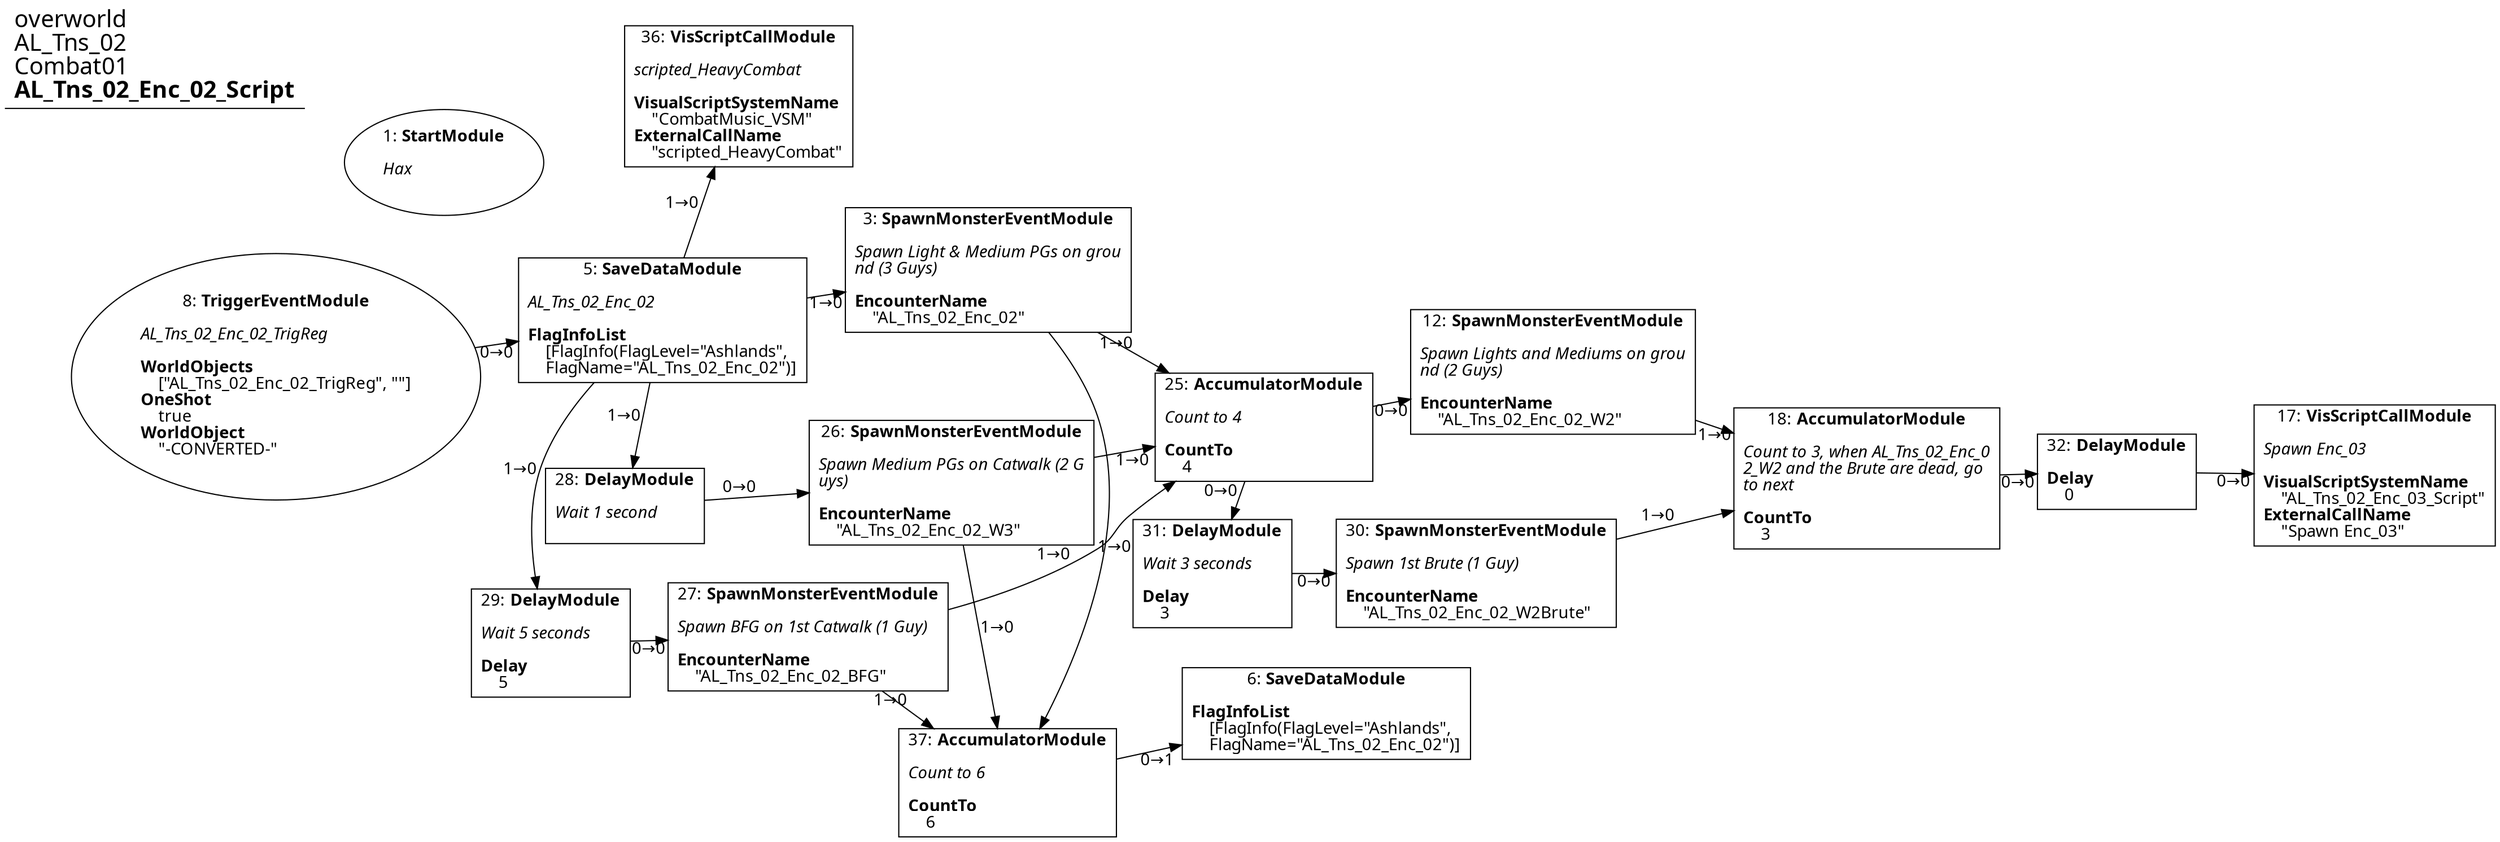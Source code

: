 digraph {
    layout = fdp;
    overlap = prism;
    sep = "+16";
    splines = spline;

    node [ shape = box ];

    graph [ fontname = "Segoe UI" ];
    node [ fontname = "Segoe UI" ];
    edge [ fontname = "Segoe UI" ];

    1 [ label = <1: <b>StartModule</b><br/><br/><i>Hax<br align="left"/></i><br align="left"/>> ];
    1 [ shape = oval ]
    1 [ pos = "-0.034,-0.41300002!" ];

    3 [ label = <3: <b>SpawnMonsterEventModule</b><br/><br/><i>Spawn Light &amp; Medium PGs on grou<br align="left"/>nd (3 Guys)<br align="left"/></i><br align="left"/><b>EncounterName</b><br align="left"/>    &quot;AL_Tns_02_Enc_02&quot;<br align="left"/>> ];
    3 [ pos = "0.78700006,-0.528!" ];
    3 -> 25 [ label = "1→0" ];
    3 -> 37 [ label = "1→0" ];

    5 [ label = <5: <b>SaveDataModule</b><br/><br/><i>AL_Tns_02_Enc_02<br align="left"/></i><br align="left"/><b>FlagInfoList</b><br align="left"/>    [FlagInfo(FlagLevel=&quot;Ashlands&quot;, <br align="left"/>    FlagName=&quot;AL_Tns_02_Enc_02&quot;)]<br align="left"/>> ];
    5 [ pos = "0.22500001,-0.52900004!" ];
    5 -> 3 [ label = "1→0" ];
    5 -> 28 [ label = "1→0" ];
    5 -> 29 [ label = "1→0" ];
    5 -> 36 [ label = "1→0" ];

    6 [ label = <6: <b>SaveDataModule</b><br/><br/><b>FlagInfoList</b><br align="left"/>    [FlagInfo(FlagLevel=&quot;Ashlands&quot;, <br align="left"/>    FlagName=&quot;AL_Tns_02_Enc_02&quot;)]<br align="left"/>> ];
    6 [ pos = "1.4100001,-1.286!" ];

    8 [ label = <8: <b>TriggerEventModule</b><br/><br/><i>AL_Tns_02_Enc_02_TrigReg<br align="left"/></i><br align="left"/><b>WorldObjects</b><br align="left"/>    [&quot;AL_Tns_02_Enc_02_TrigReg&quot;, &quot;&quot;]<br align="left"/><b>OneShot</b><br align="left"/>    true<br align="left"/><b>WorldObject</b><br align="left"/>    &quot;-CONVERTED-&quot;<br align="left"/>> ];
    8 [ shape = oval ]
    8 [ pos = "-0.101,-0.527!" ];
    8 -> 5 [ label = "0→0" ];

    12 [ label = <12: <b>SpawnMonsterEventModule</b><br/><br/><i>Spawn Lights and Mediums on grou<br align="left"/>nd (2 Guys)<br align="left"/></i><br align="left"/><b>EncounterName</b><br align="left"/>    &quot;AL_Tns_02_Enc_02_W2&quot;<br align="left"/>> ];
    12 [ pos = "1.9340001,-0.767!" ];
    12 -> 18 [ label = "1→0" ];

    17 [ label = <17: <b>VisScriptCallModule</b><br/><br/><i>Spawn Enc_03<br align="left"/></i><br align="left"/><b>VisualScriptSystemName</b><br align="left"/>    &quot;AL_Tns_02_Enc_03_Script&quot;<br align="left"/><b>ExternalCallName</b><br align="left"/>    &quot;Spawn Enc_03&quot;<br align="left"/>> ];
    17 [ pos = "2.8860002,-0.96900004!" ];

    18 [ label = <18: <b>AccumulatorModule</b><br/><br/><i>Count to 3, when AL_Tns_02_Enc_0<br align="left"/>2_W2 and the Brute are dead, go <br align="left"/>to next<br align="left"/></i><br align="left"/><b>CountTo</b><br align="left"/>    3<br align="left"/>> ];
    18 [ pos = "2.3360002,-0.96900004!" ];
    18 -> 32 [ label = "0→0" ];

    25 [ label = <25: <b>AccumulatorModule</b><br/><br/><i>Count to 4<br align="left"/></i><br align="left"/><b>CountTo</b><br align="left"/>    4<br align="left"/>> ];
    25 [ pos = "1.24,-0.76900005!" ];
    25 -> 12 [ label = "0→0" ];
    25 -> 31 [ label = "0→0" ];

    26 [ label = <26: <b>SpawnMonsterEventModule</b><br/><br/><i>Spawn Medium PGs on Catwalk (2 G<br align="left"/>uys)<br align="left"/></i><br align="left"/><b>EncounterName</b><br align="left"/>    &quot;AL_Tns_02_Enc_02_W3&quot;<br align="left"/>> ];
    26 [ pos = "0.78200006,-0.87700003!" ];
    26 -> 25 [ label = "1→0" ];
    26 -> 37 [ label = "1→0" ];

    27 [ label = <27: <b>SpawnMonsterEventModule</b><br/><br/><i>Spawn BFG on 1st Catwalk (1 Guy)<br align="left"/></i><br align="left"/><b>EncounterName</b><br align="left"/>    &quot;AL_Tns_02_Enc_02_BFG&quot;<br align="left"/>> ];
    27 [ pos = "0.78000003,-1.1570001!" ];
    27 -> 25 [ label = "1→0" ];
    27 -> 37 [ label = "1→0" ];

    28 [ label = <28: <b>DelayModule</b><br/><br/><i>Wait 1 second<br align="left"/></i><br align="left"/>> ];
    28 [ pos = "0.507,-0.89000005!" ];
    28 -> 26 [ label = "0→0" ];

    29 [ label = <29: <b>DelayModule</b><br/><br/><i>Wait 5 seconds<br align="left"/></i><br align="left"/><b>Delay</b><br align="left"/>    5<br align="left"/>> ];
    29 [ pos = "0.51600003,-1.166!" ];
    29 -> 27 [ label = "0→0" ];

    30 [ label = <30: <b>SpawnMonsterEventModule</b><br/><br/><i>Spawn 1st Brute (1 Guy)<br align="left"/></i><br align="left"/><b>EncounterName</b><br align="left"/>    &quot;AL_Tns_02_Enc_02_W2Brute&quot;<br align="left"/>> ];
    30 [ pos = "1.9430001,-1.1320001!" ];
    30 -> 18 [ label = "1→0" ];

    31 [ label = <31: <b>DelayModule</b><br/><br/><i>Wait 3 seconds<br align="left"/></i><br align="left"/><b>Delay</b><br align="left"/>    3<br align="left"/>> ];
    31 [ pos = "1.7350001,-1.131!" ];
    31 -> 30 [ label = "0→0" ];

    32 [ label = <32: <b>DelayModule</b><br/><br/><b>Delay</b><br align="left"/>    0<br align="left"/>> ];
    32 [ pos = "2.595,-0.96900004!" ];
    32 -> 17 [ label = "0→0" ];

    36 [ label = <36: <b>VisScriptCallModule</b><br/><br/><i>scripted_HeavyCombat<br align="left"/></i><br align="left"/><b>VisualScriptSystemName</b><br align="left"/>    &quot;CombatMusic_VSM&quot;<br align="left"/><b>ExternalCallName</b><br align="left"/>    &quot;scripted_HeavyCombat&quot;<br align="left"/>> ];
    36 [ pos = "0.45000002,-0.37800002!" ];

    37 [ label = <37: <b>AccumulatorModule</b><br/><br/><i>Count to 6<br align="left"/></i><br align="left"/><b>CountTo</b><br align="left"/>    6<br align="left"/>> ];
    37 [ pos = "1.159,-1.309!" ];
    37 -> 6 [ label = "0→1" ];

    title [ pos = "-0.102000006,-0.377!" ];
    title [ shape = underline ];
    title [ label = <<font point-size="20">overworld<br align="left"/>AL_Tns_02<br align="left"/>Combat01<br align="left"/><b>AL_Tns_02_Enc_02_Script</b><br align="left"/></font>> ];
}
